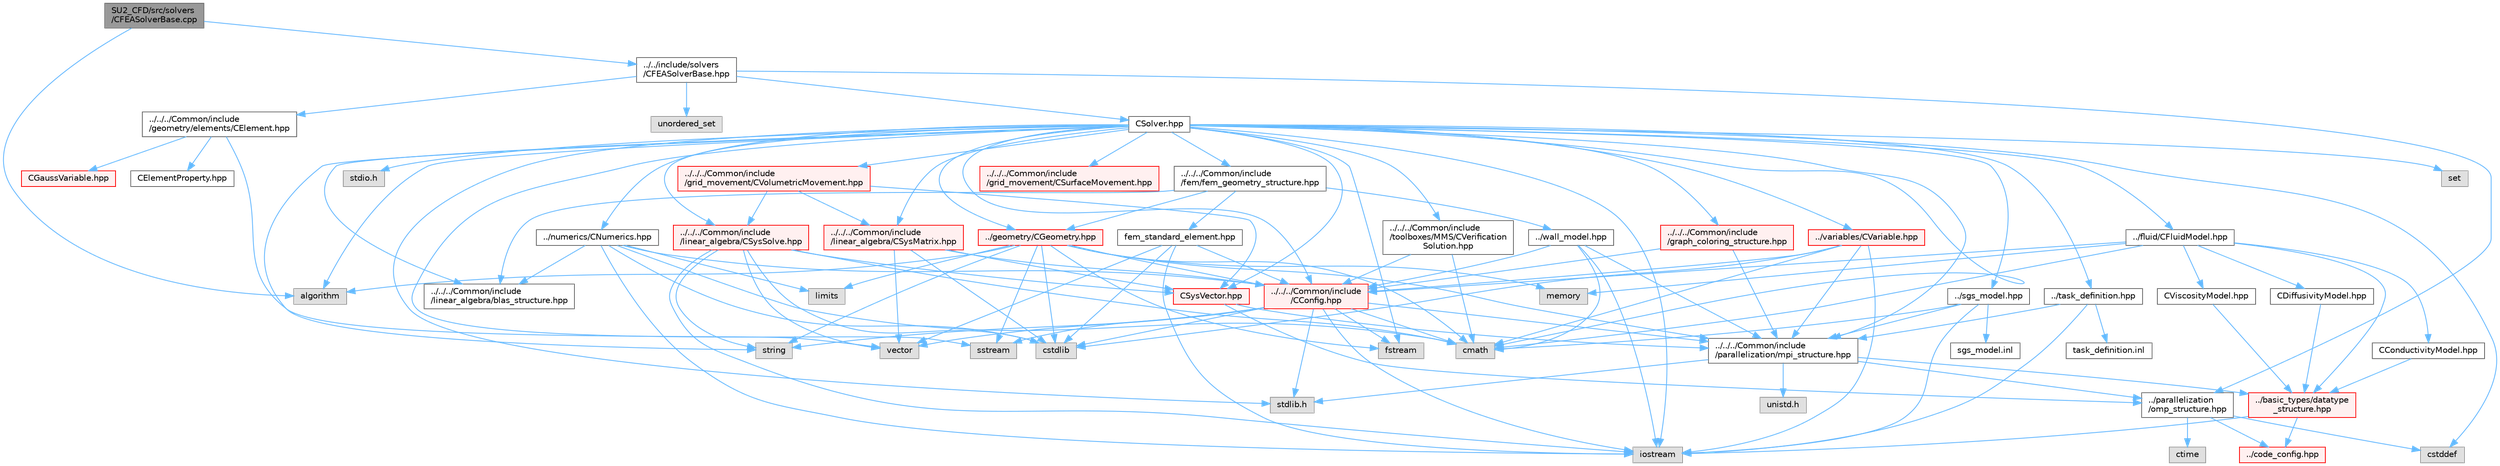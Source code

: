 digraph "SU2_CFD/src/solvers/CFEASolverBase.cpp"
{
 // LATEX_PDF_SIZE
  bgcolor="transparent";
  edge [fontname=Helvetica,fontsize=10,labelfontname=Helvetica,labelfontsize=10];
  node [fontname=Helvetica,fontsize=10,shape=box,height=0.2,width=0.4];
  Node1 [id="Node000001",label="SU2_CFD/src/solvers\l/CFEASolverBase.cpp",height=0.2,width=0.4,color="gray40", fillcolor="grey60", style="filled", fontcolor="black",tooltip="Common class template for FEA solvers."];
  Node1 -> Node2 [id="edge1_Node000001_Node000002",color="steelblue1",style="solid",tooltip=" "];
  Node2 [id="Node000002",label="../../include/solvers\l/CFEASolverBase.hpp",height=0.2,width=0.4,color="grey40", fillcolor="white", style="filled",URL="$CFEASolverBase_8hpp.html",tooltip=" "];
  Node2 -> Node3 [id="edge2_Node000002_Node000003",color="steelblue1",style="solid",tooltip=" "];
  Node3 [id="Node000003",label="unordered_set",height=0.2,width=0.4,color="grey60", fillcolor="#E0E0E0", style="filled",tooltip=" "];
  Node2 -> Node4 [id="edge3_Node000002_Node000004",color="steelblue1",style="solid",tooltip=" "];
  Node4 [id="Node000004",label="CSolver.hpp",height=0.2,width=0.4,color="grey40", fillcolor="white", style="filled",URL="$CSolver_8hpp.html",tooltip="Headers of the CSolver class which is inherited by all of the other solvers."];
  Node4 -> Node5 [id="edge4_Node000004_Node000005",color="steelblue1",style="solid",tooltip=" "];
  Node5 [id="Node000005",label="../../../Common/include\l/parallelization/mpi_structure.hpp",height=0.2,width=0.4,color="grey40", fillcolor="white", style="filled",URL="$mpi__structure_8hpp.html",tooltip="Headers of the mpi interface for generalized datatypes. The subroutines and functions are in the mpi_..."];
  Node5 -> Node6 [id="edge5_Node000005_Node000006",color="steelblue1",style="solid",tooltip=" "];
  Node6 [id="Node000006",label="stdlib.h",height=0.2,width=0.4,color="grey60", fillcolor="#E0E0E0", style="filled",tooltip=" "];
  Node5 -> Node7 [id="edge6_Node000005_Node000007",color="steelblue1",style="solid",tooltip=" "];
  Node7 [id="Node000007",label="../basic_types/datatype\l_structure.hpp",height=0.2,width=0.4,color="red", fillcolor="#FFF0F0", style="filled",URL="$datatype__structure_8hpp.html",tooltip="Headers for generalized datatypes, defines an interface for AD types."];
  Node7 -> Node8 [id="edge7_Node000007_Node000008",color="steelblue1",style="solid",tooltip=" "];
  Node8 [id="Node000008",label="iostream",height=0.2,width=0.4,color="grey60", fillcolor="#E0E0E0", style="filled",tooltip=" "];
  Node7 -> Node11 [id="edge8_Node000007_Node000011",color="steelblue1",style="solid",tooltip=" "];
  Node11 [id="Node000011",label="../code_config.hpp",height=0.2,width=0.4,color="red", fillcolor="#FFF0F0", style="filled",URL="$code__config_8hpp.html",tooltip="Header file for collecting common macros, definitions and type configurations."];
  Node5 -> Node17 [id="edge9_Node000005_Node000017",color="steelblue1",style="solid",tooltip=" "];
  Node17 [id="Node000017",label="unistd.h",height=0.2,width=0.4,color="grey60", fillcolor="#E0E0E0", style="filled",tooltip=" "];
  Node5 -> Node14 [id="edge10_Node000005_Node000014",color="steelblue1",style="solid",tooltip=" "];
  Node14 [id="Node000014",label="../parallelization\l/omp_structure.hpp",height=0.2,width=0.4,color="grey40", fillcolor="white", style="filled",URL="$omp__structure_8hpp.html",tooltip="OpenMP interface header, provides compatibility functions if the code is built without OpenMP support..."];
  Node14 -> Node15 [id="edge11_Node000014_Node000015",color="steelblue1",style="solid",tooltip=" "];
  Node15 [id="Node000015",label="cstddef",height=0.2,width=0.4,color="grey60", fillcolor="#E0E0E0", style="filled",tooltip=" "];
  Node14 -> Node11 [id="edge12_Node000014_Node000011",color="steelblue1",style="solid",tooltip=" "];
  Node14 -> Node16 [id="edge13_Node000014_Node000016",color="steelblue1",style="solid",tooltip=" "];
  Node16 [id="Node000016",label="ctime",height=0.2,width=0.4,color="grey60", fillcolor="#E0E0E0", style="filled",tooltip=" "];
  Node4 -> Node18 [id="edge14_Node000004_Node000018",color="steelblue1",style="solid",tooltip=" "];
  Node18 [id="Node000018",label="cmath",height=0.2,width=0.4,color="grey60", fillcolor="#E0E0E0", style="filled",tooltip=" "];
  Node4 -> Node15 [id="edge15_Node000004_Node000015",color="steelblue1",style="solid",tooltip=" "];
  Node4 -> Node19 [id="edge16_Node000004_Node000019",color="steelblue1",style="solid",tooltip=" "];
  Node19 [id="Node000019",label="string",height=0.2,width=0.4,color="grey60", fillcolor="#E0E0E0", style="filled",tooltip=" "];
  Node4 -> Node20 [id="edge17_Node000004_Node000020",color="steelblue1",style="solid",tooltip=" "];
  Node20 [id="Node000020",label="fstream",height=0.2,width=0.4,color="grey60", fillcolor="#E0E0E0", style="filled",tooltip=" "];
  Node4 -> Node21 [id="edge18_Node000004_Node000021",color="steelblue1",style="solid",tooltip=" "];
  Node21 [id="Node000021",label="sstream",height=0.2,width=0.4,color="grey60", fillcolor="#E0E0E0", style="filled",tooltip=" "];
  Node4 -> Node22 [id="edge19_Node000004_Node000022",color="steelblue1",style="solid",tooltip=" "];
  Node22 [id="Node000022",label="algorithm",height=0.2,width=0.4,color="grey60", fillcolor="#E0E0E0", style="filled",tooltip=" "];
  Node4 -> Node8 [id="edge20_Node000004_Node000008",color="steelblue1",style="solid",tooltip=" "];
  Node4 -> Node23 [id="edge21_Node000004_Node000023",color="steelblue1",style="solid",tooltip=" "];
  Node23 [id="Node000023",label="set",height=0.2,width=0.4,color="grey60", fillcolor="#E0E0E0", style="filled",tooltip=" "];
  Node4 -> Node6 [id="edge22_Node000004_Node000006",color="steelblue1",style="solid",tooltip=" "];
  Node4 -> Node24 [id="edge23_Node000004_Node000024",color="steelblue1",style="solid",tooltip=" "];
  Node24 [id="Node000024",label="stdio.h",height=0.2,width=0.4,color="grey60", fillcolor="#E0E0E0", style="filled",tooltip=" "];
  Node4 -> Node25 [id="edge24_Node000004_Node000025",color="steelblue1",style="solid",tooltip=" "];
  Node25 [id="Node000025",label="../fluid/CFluidModel.hpp",height=0.2,width=0.4,color="grey40", fillcolor="white", style="filled",URL="$CFluidModel_8hpp.html",tooltip="Defines the main fluid model class for thermophysical properties."];
  Node25 -> Node18 [id="edge25_Node000025_Node000018",color="steelblue1",style="solid",tooltip=" "];
  Node25 -> Node26 [id="edge26_Node000025_Node000026",color="steelblue1",style="solid",tooltip=" "];
  Node26 [id="Node000026",label="memory",height=0.2,width=0.4,color="grey60", fillcolor="#E0E0E0", style="filled",tooltip=" "];
  Node25 -> Node27 [id="edge27_Node000025_Node000027",color="steelblue1",style="solid",tooltip=" "];
  Node27 [id="Node000027",label="../../../Common/include\l/CConfig.hpp",height=0.2,width=0.4,color="red", fillcolor="#FFF0F0", style="filled",URL="$CConfig_8hpp.html",tooltip="All the information about the definition of the physical problem. The subroutines and functions are i..."];
  Node27 -> Node5 [id="edge28_Node000027_Node000005",color="steelblue1",style="solid",tooltip=" "];
  Node27 -> Node8 [id="edge29_Node000027_Node000008",color="steelblue1",style="solid",tooltip=" "];
  Node27 -> Node28 [id="edge30_Node000027_Node000028",color="steelblue1",style="solid",tooltip=" "];
  Node28 [id="Node000028",label="cstdlib",height=0.2,width=0.4,color="grey60", fillcolor="#E0E0E0", style="filled",tooltip=" "];
  Node27 -> Node20 [id="edge31_Node000027_Node000020",color="steelblue1",style="solid",tooltip=" "];
  Node27 -> Node21 [id="edge32_Node000027_Node000021",color="steelblue1",style="solid",tooltip=" "];
  Node27 -> Node19 [id="edge33_Node000027_Node000019",color="steelblue1",style="solid",tooltip=" "];
  Node27 -> Node30 [id="edge34_Node000027_Node000030",color="steelblue1",style="solid",tooltip=" "];
  Node30 [id="Node000030",label="vector",height=0.2,width=0.4,color="grey60", fillcolor="#E0E0E0", style="filled",tooltip=" "];
  Node27 -> Node6 [id="edge35_Node000027_Node000006",color="steelblue1",style="solid",tooltip=" "];
  Node27 -> Node18 [id="edge36_Node000027_Node000018",color="steelblue1",style="solid",tooltip=" "];
  Node25 -> Node7 [id="edge37_Node000025_Node000007",color="steelblue1",style="solid",tooltip=" "];
  Node25 -> Node46 [id="edge38_Node000025_Node000046",color="steelblue1",style="solid",tooltip=" "];
  Node46 [id="Node000046",label="CConductivityModel.hpp",height=0.2,width=0.4,color="grey40", fillcolor="white", style="filled",URL="$CConductivityModel_8hpp.html",tooltip="Defines an interface class for thermal conductivity models."];
  Node46 -> Node7 [id="edge39_Node000046_Node000007",color="steelblue1",style="solid",tooltip=" "];
  Node25 -> Node47 [id="edge40_Node000025_Node000047",color="steelblue1",style="solid",tooltip=" "];
  Node47 [id="Node000047",label="CViscosityModel.hpp",height=0.2,width=0.4,color="grey40", fillcolor="white", style="filled",URL="$CViscosityModel_8hpp.html",tooltip="Interface class for defining laminar viscosity models."];
  Node47 -> Node7 [id="edge41_Node000047_Node000007",color="steelblue1",style="solid",tooltip=" "];
  Node25 -> Node48 [id="edge42_Node000025_Node000048",color="steelblue1",style="solid",tooltip=" "];
  Node48 [id="Node000048",label="CDiffusivityModel.hpp",height=0.2,width=0.4,color="grey40", fillcolor="white", style="filled",URL="$CDiffusivityModel_8hpp.html",tooltip="Interface class for defining mass diffusivity models."];
  Node48 -> Node7 [id="edge43_Node000048_Node000007",color="steelblue1",style="solid",tooltip=" "];
  Node4 -> Node49 [id="edge44_Node000004_Node000049",color="steelblue1",style="solid",tooltip=" "];
  Node49 [id="Node000049",label="../task_definition.hpp",height=0.2,width=0.4,color="grey40", fillcolor="white", style="filled",URL="$task__definition_8hpp.html",tooltip="Header of the task definition class for the SU2 solvers."];
  Node49 -> Node5 [id="edge45_Node000049_Node000005",color="steelblue1",style="solid",tooltip=" "];
  Node49 -> Node8 [id="edge46_Node000049_Node000008",color="steelblue1",style="solid",tooltip=" "];
  Node49 -> Node50 [id="edge47_Node000049_Node000050",color="steelblue1",style="solid",tooltip=" "];
  Node50 [id="Node000050",label="task_definition.inl",height=0.2,width=0.4,color="grey40", fillcolor="white", style="filled",URL="$task__definition_8inl.html",tooltip="In-Line subroutines of the task_definition.hpp file."];
  Node4 -> Node51 [id="edge48_Node000004_Node000051",color="steelblue1",style="solid",tooltip=" "];
  Node51 [id="Node000051",label="../numerics/CNumerics.hpp",height=0.2,width=0.4,color="grey40", fillcolor="white", style="filled",URL="$CNumerics_8hpp.html",tooltip="Declaration of the base numerics class, the implementation is in the CNumerics.cpp file."];
  Node51 -> Node18 [id="edge49_Node000051_Node000018",color="steelblue1",style="solid",tooltip=" "];
  Node51 -> Node8 [id="edge50_Node000051_Node000008",color="steelblue1",style="solid",tooltip=" "];
  Node51 -> Node52 [id="edge51_Node000051_Node000052",color="steelblue1",style="solid",tooltip=" "];
  Node52 [id="Node000052",label="limits",height=0.2,width=0.4,color="grey60", fillcolor="#E0E0E0", style="filled",tooltip=" "];
  Node51 -> Node28 [id="edge52_Node000051_Node000028",color="steelblue1",style="solid",tooltip=" "];
  Node51 -> Node27 [id="edge53_Node000051_Node000027",color="steelblue1",style="solid",tooltip=" "];
  Node51 -> Node53 [id="edge54_Node000051_Node000053",color="steelblue1",style="solid",tooltip=" "];
  Node53 [id="Node000053",label="../../../Common/include\l/linear_algebra/blas_structure.hpp",height=0.2,width=0.4,color="grey40", fillcolor="white", style="filled",URL="$blas__structure_8hpp.html",tooltip="Include files and headers of the functions for matrix and vector operations, which are typically foun..."];
  Node4 -> Node54 [id="edge55_Node000004_Node000054",color="steelblue1",style="solid",tooltip=" "];
  Node54 [id="Node000054",label="../sgs_model.hpp",height=0.2,width=0.4,color="grey40", fillcolor="white", style="filled",URL="$sgs__model_8hpp.html",tooltip="Headers of the LES subgrid scale models of the SU2 solvers."];
  Node54 -> Node5 [id="edge56_Node000054_Node000005",color="steelblue1",style="solid",tooltip=" "];
  Node54 -> Node8 [id="edge57_Node000054_Node000008",color="steelblue1",style="solid",tooltip=" "];
  Node54 -> Node18 [id="edge58_Node000054_Node000018",color="steelblue1",style="solid",tooltip=" "];
  Node54 -> Node55 [id="edge59_Node000054_Node000055",color="steelblue1",style="solid",tooltip=" "];
  Node55 [id="Node000055",label="sgs_model.inl",height=0.2,width=0.4,color="grey40", fillcolor="white", style="filled",URL="$sgs__model_8inl.html",tooltip="In-Line subroutines of the sgs_model.hpp file."];
  Node4 -> Node56 [id="edge60_Node000004_Node000056",color="steelblue1",style="solid",tooltip=" "];
  Node56 [id="Node000056",label="../../../Common/include\l/fem/fem_geometry_structure.hpp",height=0.2,width=0.4,color="grey40", fillcolor="white", style="filled",URL="$fem__geometry__structure_8hpp.html",tooltip="Headers of the main subroutines for creating the geometrical structure for the FEM solver...."];
  Node56 -> Node57 [id="edge61_Node000056_Node000057",color="steelblue1",style="solid",tooltip=" "];
  Node57 [id="Node000057",label="../geometry/CGeometry.hpp",height=0.2,width=0.4,color="red", fillcolor="#FFF0F0", style="filled",URL="$CGeometry_8hpp.html",tooltip="Headers of the main subroutines for creating the geometrical structure. The subroutines and functions..."];
  Node57 -> Node52 [id="edge62_Node000057_Node000052",color="steelblue1",style="solid",tooltip=" "];
  Node57 -> Node5 [id="edge63_Node000057_Node000005",color="steelblue1",style="solid",tooltip=" "];
  Node57 -> Node19 [id="edge64_Node000057_Node000019",color="steelblue1",style="solid",tooltip=" "];
  Node57 -> Node20 [id="edge65_Node000057_Node000020",color="steelblue1",style="solid",tooltip=" "];
  Node57 -> Node21 [id="edge66_Node000057_Node000021",color="steelblue1",style="solid",tooltip=" "];
  Node57 -> Node18 [id="edge67_Node000057_Node000018",color="steelblue1",style="solid",tooltip=" "];
  Node57 -> Node22 [id="edge68_Node000057_Node000022",color="steelblue1",style="solid",tooltip=" "];
  Node57 -> Node28 [id="edge69_Node000057_Node000028",color="steelblue1",style="solid",tooltip=" "];
  Node57 -> Node26 [id="edge70_Node000057_Node000026",color="steelblue1",style="solid",tooltip=" "];
  Node57 -> Node27 [id="edge71_Node000057_Node000027",color="steelblue1",style="solid",tooltip=" "];
  Node56 -> Node74 [id="edge72_Node000056_Node000074",color="steelblue1",style="solid",tooltip=" "];
  Node74 [id="Node000074",label="fem_standard_element.hpp",height=0.2,width=0.4,color="grey40", fillcolor="white", style="filled",URL="$fem__standard__element_8hpp.html",tooltip="Headers of the main functions for the FEM standard elements. The functions are in the fem_standard_el..."];
  Node74 -> Node8 [id="edge73_Node000074_Node000008",color="steelblue1",style="solid",tooltip=" "];
  Node74 -> Node30 [id="edge74_Node000074_Node000030",color="steelblue1",style="solid",tooltip=" "];
  Node74 -> Node28 [id="edge75_Node000074_Node000028",color="steelblue1",style="solid",tooltip=" "];
  Node74 -> Node27 [id="edge76_Node000074_Node000027",color="steelblue1",style="solid",tooltip=" "];
  Node56 -> Node75 [id="edge77_Node000056_Node000075",color="steelblue1",style="solid",tooltip=" "];
  Node75 [id="Node000075",label="../wall_model.hpp",height=0.2,width=0.4,color="grey40", fillcolor="white", style="filled",URL="$wall__model_8hpp.html",tooltip="Headers for the wall model functions for large eddy simulations."];
  Node75 -> Node5 [id="edge78_Node000075_Node000005",color="steelblue1",style="solid",tooltip=" "];
  Node75 -> Node27 [id="edge79_Node000075_Node000027",color="steelblue1",style="solid",tooltip=" "];
  Node75 -> Node8 [id="edge80_Node000075_Node000008",color="steelblue1",style="solid",tooltip=" "];
  Node75 -> Node18 [id="edge81_Node000075_Node000018",color="steelblue1",style="solid",tooltip=" "];
  Node56 -> Node53 [id="edge82_Node000056_Node000053",color="steelblue1",style="solid",tooltip=" "];
  Node4 -> Node57 [id="edge83_Node000004_Node000057",color="steelblue1",style="solid",tooltip=" "];
  Node4 -> Node27 [id="edge84_Node000004_Node000027",color="steelblue1",style="solid",tooltip=" "];
  Node4 -> Node76 [id="edge85_Node000004_Node000076",color="steelblue1",style="solid",tooltip=" "];
  Node76 [id="Node000076",label="../../../Common/include\l/linear_algebra/CSysMatrix.hpp",height=0.2,width=0.4,color="red", fillcolor="#FFF0F0", style="filled",URL="$CSysMatrix_8hpp.html",tooltip="Declaration of the block-sparse matrix class. The implemtation is in CSysMatrix.cpp."];
  Node76 -> Node27 [id="edge86_Node000076_Node000027",color="steelblue1",style="solid",tooltip=" "];
  Node76 -> Node77 [id="edge87_Node000076_Node000077",color="steelblue1",style="solid",tooltip=" "];
  Node77 [id="Node000077",label="CSysVector.hpp",height=0.2,width=0.4,color="red", fillcolor="#FFF0F0", style="filled",URL="$CSysVector_8hpp.html",tooltip="Declararion and inlines of the vector class used in the solution of large, distributed,..."];
  Node77 -> Node5 [id="edge88_Node000077_Node000005",color="steelblue1",style="solid",tooltip=" "];
  Node77 -> Node14 [id="edge89_Node000077_Node000014",color="steelblue1",style="solid",tooltip=" "];
  Node76 -> Node28 [id="edge90_Node000076_Node000028",color="steelblue1",style="solid",tooltip=" "];
  Node76 -> Node30 [id="edge91_Node000076_Node000030",color="steelblue1",style="solid",tooltip=" "];
  Node4 -> Node77 [id="edge92_Node000004_Node000077",color="steelblue1",style="solid",tooltip=" "];
  Node4 -> Node80 [id="edge93_Node000004_Node000080",color="steelblue1",style="solid",tooltip=" "];
  Node80 [id="Node000080",label="../../../Common/include\l/linear_algebra/CSysSolve.hpp",height=0.2,width=0.4,color="red", fillcolor="#FFF0F0", style="filled",URL="$CSysSolve_8hpp.html",tooltip="Headers for the classes related to linear solvers (CG, FGMRES, etc) The subroutines and functions are..."];
  Node80 -> Node18 [id="edge94_Node000080_Node000018",color="steelblue1",style="solid",tooltip=" "];
  Node80 -> Node30 [id="edge95_Node000080_Node000030",color="steelblue1",style="solid",tooltip=" "];
  Node80 -> Node8 [id="edge96_Node000080_Node000008",color="steelblue1",style="solid",tooltip=" "];
  Node80 -> Node28 [id="edge97_Node000080_Node000028",color="steelblue1",style="solid",tooltip=" "];
  Node80 -> Node19 [id="edge98_Node000080_Node000019",color="steelblue1",style="solid",tooltip=" "];
  Node80 -> Node77 [id="edge99_Node000080_Node000077",color="steelblue1",style="solid",tooltip=" "];
  Node4 -> Node82 [id="edge100_Node000004_Node000082",color="steelblue1",style="solid",tooltip=" "];
  Node82 [id="Node000082",label="../../../Common/include\l/grid_movement/CSurfaceMovement.hpp",height=0.2,width=0.4,color="red", fillcolor="#FFF0F0", style="filled",URL="$CSurfaceMovement_8hpp.html",tooltip="Headers of the CSurfaceMovement class."];
  Node4 -> Node86 [id="edge101_Node000004_Node000086",color="steelblue1",style="solid",tooltip=" "];
  Node86 [id="Node000086",label="../../../Common/include\l/grid_movement/CVolumetricMovement.hpp",height=0.2,width=0.4,color="red", fillcolor="#FFF0F0", style="filled",URL="$CVolumetricMovement_8hpp.html",tooltip="Headers of the CVolumetricMovement class."];
  Node86 -> Node76 [id="edge102_Node000086_Node000076",color="steelblue1",style="solid",tooltip=" "];
  Node86 -> Node77 [id="edge103_Node000086_Node000077",color="steelblue1",style="solid",tooltip=" "];
  Node86 -> Node80 [id="edge104_Node000086_Node000080",color="steelblue1",style="solid",tooltip=" "];
  Node4 -> Node53 [id="edge105_Node000004_Node000053",color="steelblue1",style="solid",tooltip=" "];
  Node4 -> Node87 [id="edge106_Node000004_Node000087",color="steelblue1",style="solid",tooltip=" "];
  Node87 [id="Node000087",label="../../../Common/include\l/graph_coloring_structure.hpp",height=0.2,width=0.4,color="red", fillcolor="#FFF0F0", style="filled",URL="$graph__coloring__structure_8hpp.html",tooltip="Include files and headers of the functions to carry out a coloring of a given graph...."];
  Node87 -> Node5 [id="edge107_Node000087_Node000005",color="steelblue1",style="solid",tooltip=" "];
  Node87 -> Node27 [id="edge108_Node000087_Node000027",color="steelblue1",style="solid",tooltip=" "];
  Node4 -> Node88 [id="edge109_Node000004_Node000088",color="steelblue1",style="solid",tooltip=" "];
  Node88 [id="Node000088",label="../../../Common/include\l/toolboxes/MMS/CVerification\lSolution.hpp",height=0.2,width=0.4,color="grey40", fillcolor="white", style="filled",URL="$CVerificationSolution_8hpp.html",tooltip="Header file for the base class CVerificationSolution. The implementations are in the CVerificationSol..."];
  Node88 -> Node18 [id="edge110_Node000088_Node000018",color="steelblue1",style="solid",tooltip=" "];
  Node88 -> Node27 [id="edge111_Node000088_Node000027",color="steelblue1",style="solid",tooltip=" "];
  Node4 -> Node89 [id="edge112_Node000004_Node000089",color="steelblue1",style="solid",tooltip=" "];
  Node89 [id="Node000089",label="../variables/CVariable.hpp",height=0.2,width=0.4,color="red", fillcolor="#FFF0F0", style="filled",URL="$CVariable_8hpp.html",tooltip="Declaration and inlines of the parent class for defining problem variables, function definitions in f..."];
  Node89 -> Node5 [id="edge113_Node000089_Node000005",color="steelblue1",style="solid",tooltip=" "];
  Node89 -> Node18 [id="edge114_Node000089_Node000018",color="steelblue1",style="solid",tooltip=" "];
  Node89 -> Node8 [id="edge115_Node000089_Node000008",color="steelblue1",style="solid",tooltip=" "];
  Node89 -> Node28 [id="edge116_Node000089_Node000028",color="steelblue1",style="solid",tooltip=" "];
  Node89 -> Node27 [id="edge117_Node000089_Node000027",color="steelblue1",style="solid",tooltip=" "];
  Node2 -> Node90 [id="edge118_Node000002_Node000090",color="steelblue1",style="solid",tooltip=" "];
  Node90 [id="Node000090",label="../../../Common/include\l/geometry/elements/CElement.hpp",height=0.2,width=0.4,color="grey40", fillcolor="white", style="filled",URL="$CElement_8hpp.html",tooltip="Main header of the Finite Element structure declaring the abstract interface and the available finite..."];
  Node90 -> Node91 [id="edge119_Node000090_Node000091",color="steelblue1",style="solid",tooltip=" "];
  Node91 [id="Node000091",label="CGaussVariable.hpp",height=0.2,width=0.4,color="red", fillcolor="#FFF0F0", style="filled",URL="$CGaussVariable_8hpp.html",tooltip="Light-weight class to store Gaussian point information."];
  Node90 -> Node92 [id="edge120_Node000090_Node000092",color="steelblue1",style="solid",tooltip=" "];
  Node92 [id="Node000092",label="CElementProperty.hpp",height=0.2,width=0.4,color="grey40", fillcolor="white", style="filled",URL="$CElementProperty_8hpp.html",tooltip="Light classes to define finite element properties."];
  Node90 -> Node30 [id="edge121_Node000090_Node000030",color="steelblue1",style="solid",tooltip=" "];
  Node2 -> Node14 [id="edge122_Node000002_Node000014",color="steelblue1",style="solid",tooltip=" "];
  Node1 -> Node22 [id="edge123_Node000001_Node000022",color="steelblue1",style="solid",tooltip=" "];
}

